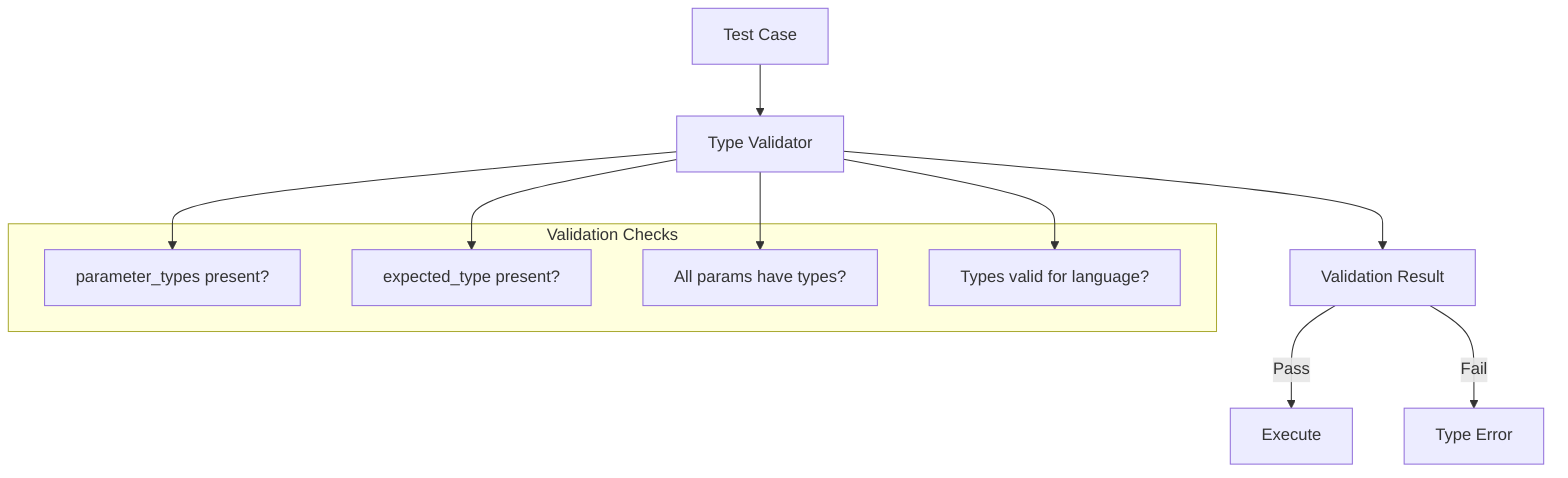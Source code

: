 graph TB
    TC[Test Case]
    TV[Type Validator]
    VR[Validation Result]
    
    TC --> TV
    TV --> VR
    
    subgraph "Validation Checks"
        C1[parameter_types present?]
        C2[expected_type present?]
        C3[All params have types?]
        C4[Types valid for language?]
    end
    
    TV --> C1
    TV --> C2
    TV --> C3
    TV --> C4
    
    VR --> |Pass| Execute
    VR --> |Fail| Error[Type Error]